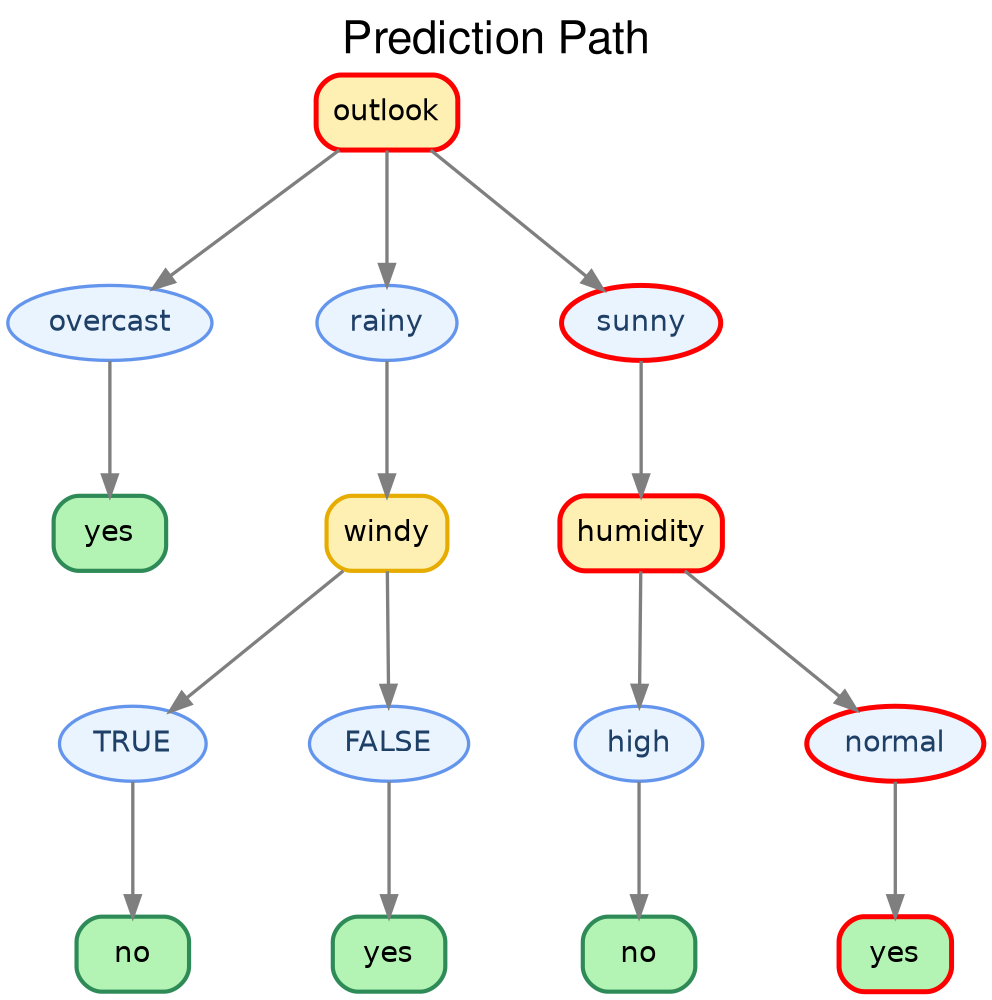 digraph PredictionPath {
  fontname="Helvetica,Arial,sans-serif";
  labelfontname="Georgia";
  node [fontname="Helvetica", style=filled, fontcolor=black];
  edge [fontname="Helvetica", color=gray50, fontcolor=gray30, penwidth=1.6];
  rankdir=TB;
  bgcolor="white";
  label="Prediction Path";
  labelloc=top;
  labeljust=center;
  fontsize=22;
  nodesep=0.7;
  ranksep=0.9;
  node0 [label="outlook", shape=box, style="rounded,filled", fillcolor="#fef0b3", color=red, penwidth=2.4];
  cond0 [label="overcast", shape=ellipse, style=filled, fillcolor="#eaf4ff", color="#6495ed", fontcolor="#1e3f66", penwidth=1.6];
  node0 -> cond0;
  cond0 -> node1;
  node1 [label="yes", shape=box, style="rounded,filled", fillcolor="#b3f3b3", color="#2e8b57", penwidth=2];
  cond2 [label="rainy", shape=ellipse, style=filled, fillcolor="#eaf4ff", color="#6495ed", fontcolor="#1e3f66", penwidth=1.6];
  node0 -> cond2;
  cond2 -> node3;
  node3 [label="windy", shape=box, style="rounded,filled", fillcolor="#fef0b3", color="#e6ac00", penwidth=2];
  cond4 [label="TRUE", shape=ellipse, style=filled, fillcolor="#eaf4ff", color="#6495ed", fontcolor="#1e3f66", penwidth=1.6];
  node3 -> cond4;
  cond4 -> node5;
  node5 [label="no", shape=box, style="rounded,filled", fillcolor="#b3f3b3", color="#2e8b57", penwidth=2];
  cond6 [label="FALSE", shape=ellipse, style=filled, fillcolor="#eaf4ff", color="#6495ed", fontcolor="#1e3f66", penwidth=1.6];
  node3 -> cond6;
  cond6 -> node7;
  node7 [label="yes", shape=box, style="rounded,filled", fillcolor="#b3f3b3", color="#2e8b57", penwidth=2];
  cond8 [label="sunny", shape=ellipse, style=filled, fillcolor="#eaf4ff", color=red, fontcolor="#1e3f66", penwidth=2.4];
  node0 -> cond8;
  cond8 -> node9;
  node9 [label="humidity", shape=box, style="rounded,filled", fillcolor="#fef0b3", color=red, penwidth=2.4];
  cond10 [label="high", shape=ellipse, style=filled, fillcolor="#eaf4ff", color="#6495ed", fontcolor="#1e3f66", penwidth=1.6];
  node9 -> cond10;
  cond10 -> node11;
  node11 [label="no", shape=box, style="rounded,filled", fillcolor="#b3f3b3", color="#2e8b57", penwidth=2];
  cond12 [label="normal", shape=ellipse, style=filled, fillcolor="#eaf4ff", color=red, fontcolor="#1e3f66", penwidth=2.4];
  node9 -> cond12;
  cond12 -> node13;
  node13 [label="yes", shape=box, style="rounded,filled", fillcolor="#b3f3b3", color=red, penwidth=2.4];
}

